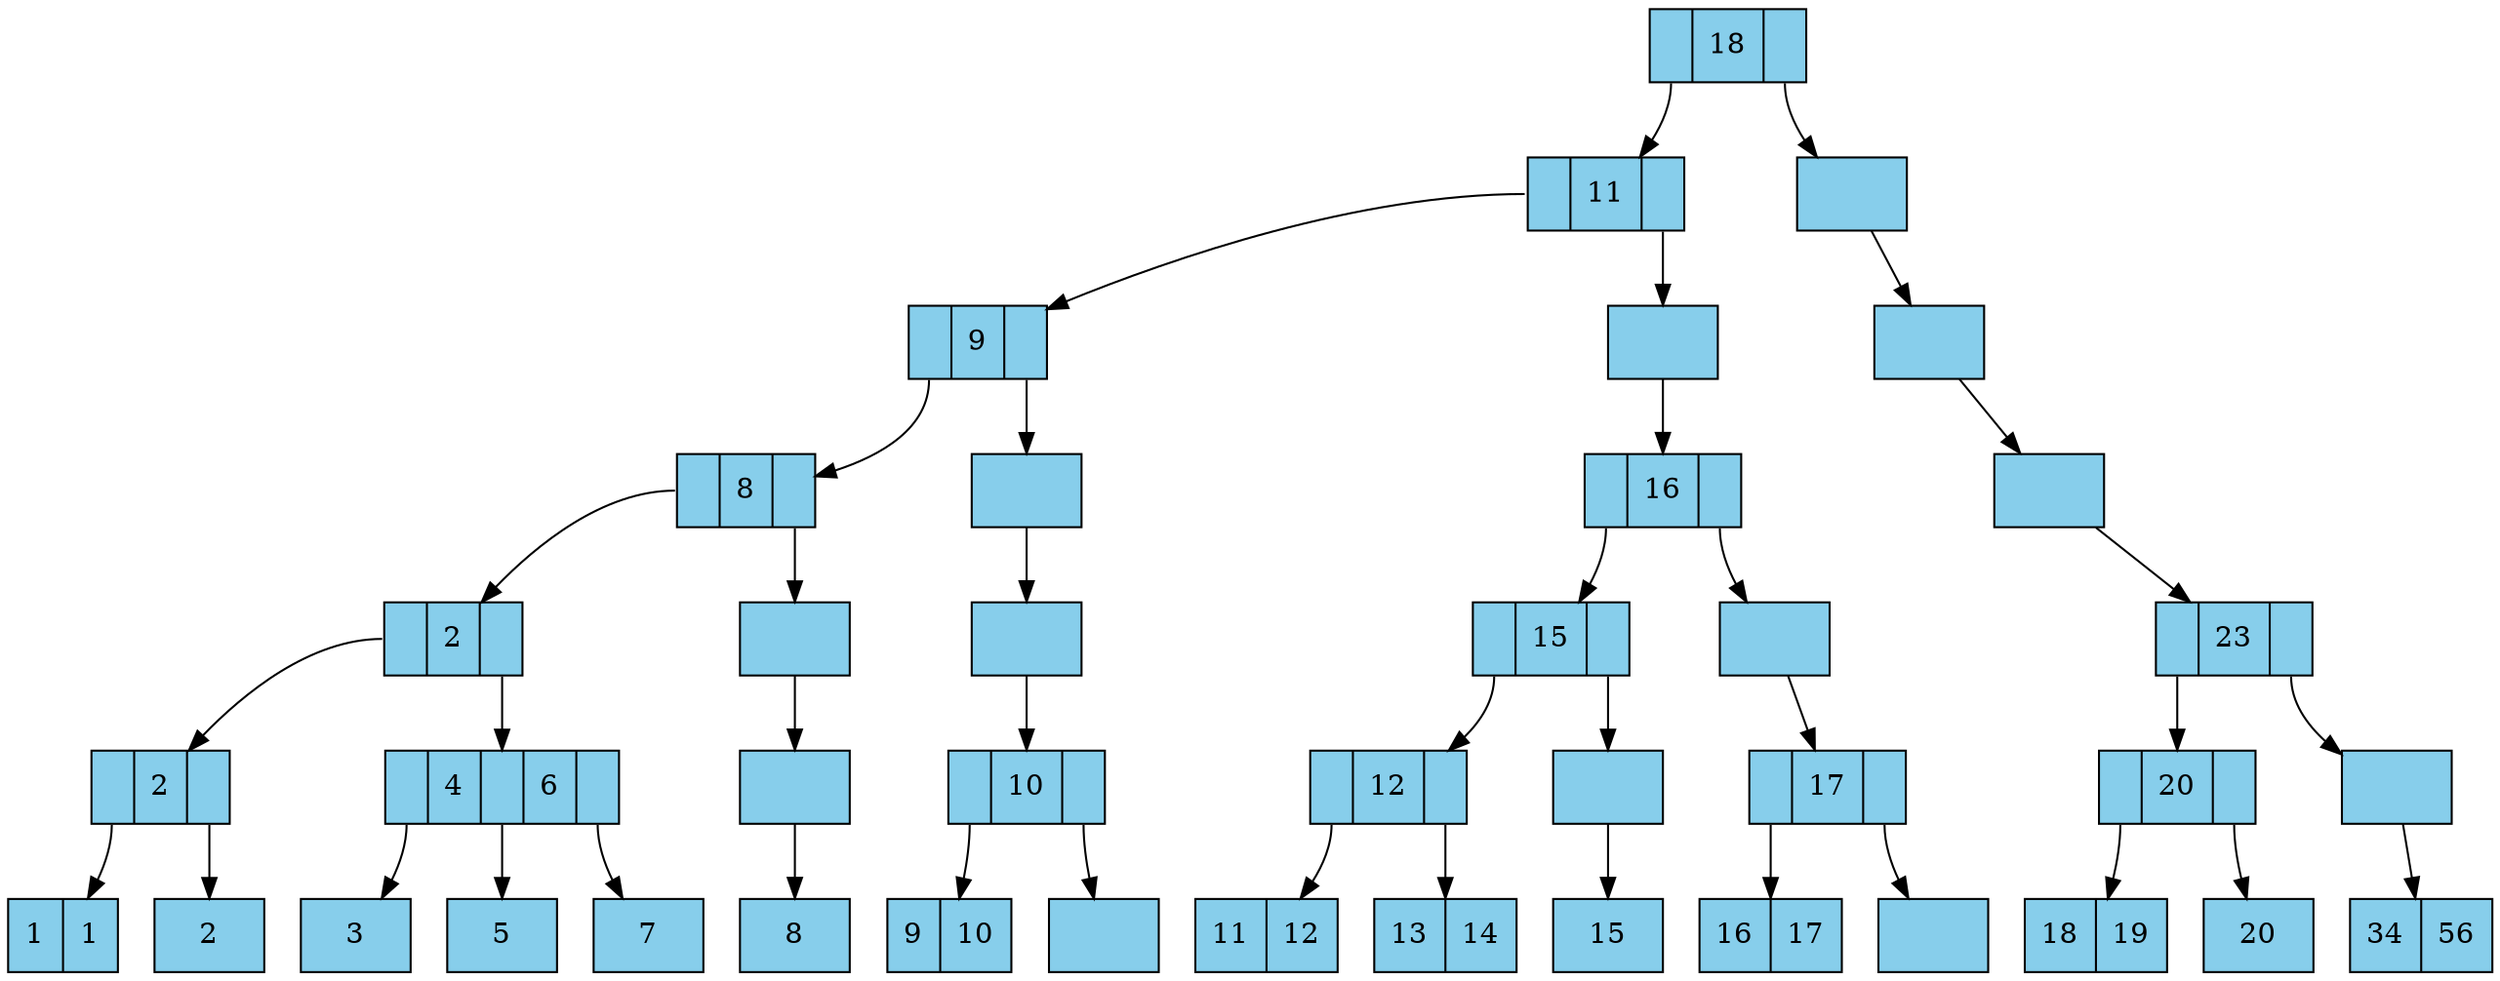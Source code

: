 digraph BTree {
  node [shape=record, style=filled, fillcolor=skyblue];
  node5643462720 [shape=record, label="<p0> | 18 | <p1>"];
  "node5643462720":p0 -> "node5643462272";
  node5643462272 [shape=record, label="<p0> | 11 | <p1>"];
  "node5643462272":p0 -> "node5643461728";
  node5643461728 [shape=record, label="<p0> | 9 | <p1>"];
  "node5643461728":p0 -> "node5643461024";
  node5643461024 [shape=record, label="<p0> | 8 | <p1>"];
  "node5643461024":p0 -> "node5643459840";
  node5643459840 [shape=record, label="<p0> | 2 | <p1>"];
  "node5643459840":p0 -> "node5643460608";
  node5643460608 [shape=record, label="<p0> | 2 | <p1>"];
  "node5643460608":p0 -> "node5643460736";
  node5643460736 [shape=record, label="1 | 1"];
  "node5643460608":p1 -> "node5643461664";
  node5643461664 [shape=record, label="2"];
  "node5643459840":p1 -> "node5643461984";
  node5643461984 [shape=record, label="<p0> | 4 | <p1> | 6 | <p2>"];
  "node5643461984":p0 -> "node5643461424";
  node5643461424 [shape=record, label="3"];
  "node5643461984":p1 -> "node5643462640";
  node5643462640 [shape=record, label="5"];
  "node5643461984":p2 -> "node5643462912";
  node5643462912 [shape=record, label="7"];
  "node5643461024":p1 -> "node5643462192";
  node5643462192 [shape=record, label="<p0>"];
  "node5643462192":p0 -> "node5643461600";
  node5643461600 [shape=record, label="<p0>"];
  "node5643461600":p0 -> "node5643461184";
  node5643461184 [shape=record, label="8"];
  "node5643461728":p1 -> "node5643462448";
  node5643462448 [shape=record, label="<p0>"];
  "node5643462448":p0 -> "node5643461904";
  node5643461904 [shape=record, label="<p0>"];
  "node5643461904":p0 -> "node5643461360";
  node5643461360 [shape=record, label="<p0> | 10 | <p1>"];
  "node5643461360":p0 -> "node5643460288";
  node5643460288 [shape=record, label="9 | 10"];
  "node5643461360":p1 -> "node5643463008";
  node5643463008 [shape=record, label=""];
  "node5643462272":p1 -> "node5643462544";
  node5643462544 [shape=record, label="<p0>"];
  "node5643462544":p0 -> "node5643462080";
  node5643462080 [shape=record, label="<p0> | 16 | <p1>"];
  "node5643462080":p0 -> "node5643461488";
  node5643461488 [shape=record, label="<p0> | 15 | <p1>"];
  "node5643461488":p0 -> "node5643459904";
  node5643459904 [shape=record, label="<p0> | 12 | <p1>"];
  "node5643459904":p0 -> "node5643459776";
  node5643459776 [shape=record, label="11 | 12"];
  "node5643459904":p1 -> "node5643463248";
  node5643463248 [shape=record, label="13 | 14"];
  "node5643461488":p1 -> "node5643463312";
  node5643463312 [shape=record, label="<p0>"];
  "node5643463312":p0 -> "node5643463088";
  node5643463088 [shape=record, label="15"];
  "node5643462080":p1 -> "node5643463424";
  node5643463424 [shape=record, label="<p0>"];
  "node5643463424":p0 -> "node5643463152";
  node5643463152 [shape=record, label="<p0> | 17 | <p1>"];
  "node5643463152":p0 -> "node5643460016";
  node5643460016 [shape=record, label="16 | 17"];
  "node5643463152":p1 -> "node5643463536";
  node5643463536 [shape=record, label=""];
  "node5643462720":p1 -> "node5643462800";
  node5643462800 [shape=record, label="<p0>"];
  "node5643462800":p0 -> "node5643462352";
  node5643462352 [shape=record, label="<p0>"];
  "node5643462352":p0 -> "node5643461808";
  node5643461808 [shape=record, label="<p0>"];
  "node5643461808":p0 -> "node5643461088";
  node5643461088 [shape=record, label="<p0> | 23 | <p1>"];
  "node5643461088":p0 -> "node5643460928";
  node5643460928 [shape=record, label="<p0> | 20 | <p1>"];
  "node5643460928":p0 -> "node5643460112";
  node5643460112 [shape=record, label="18 | 19"];
  "node5643460928":p1 -> "node5643463616";
  node5643463616 [shape=record, label="20"];
  "node5643461088":p1 -> "node5643463712";
  node5643463712 [shape=record, label="<p0>"];
  "node5643463712":p0 -> "node5643461248";
  node5643461248 [shape=record, label="34 | 56"];
}
